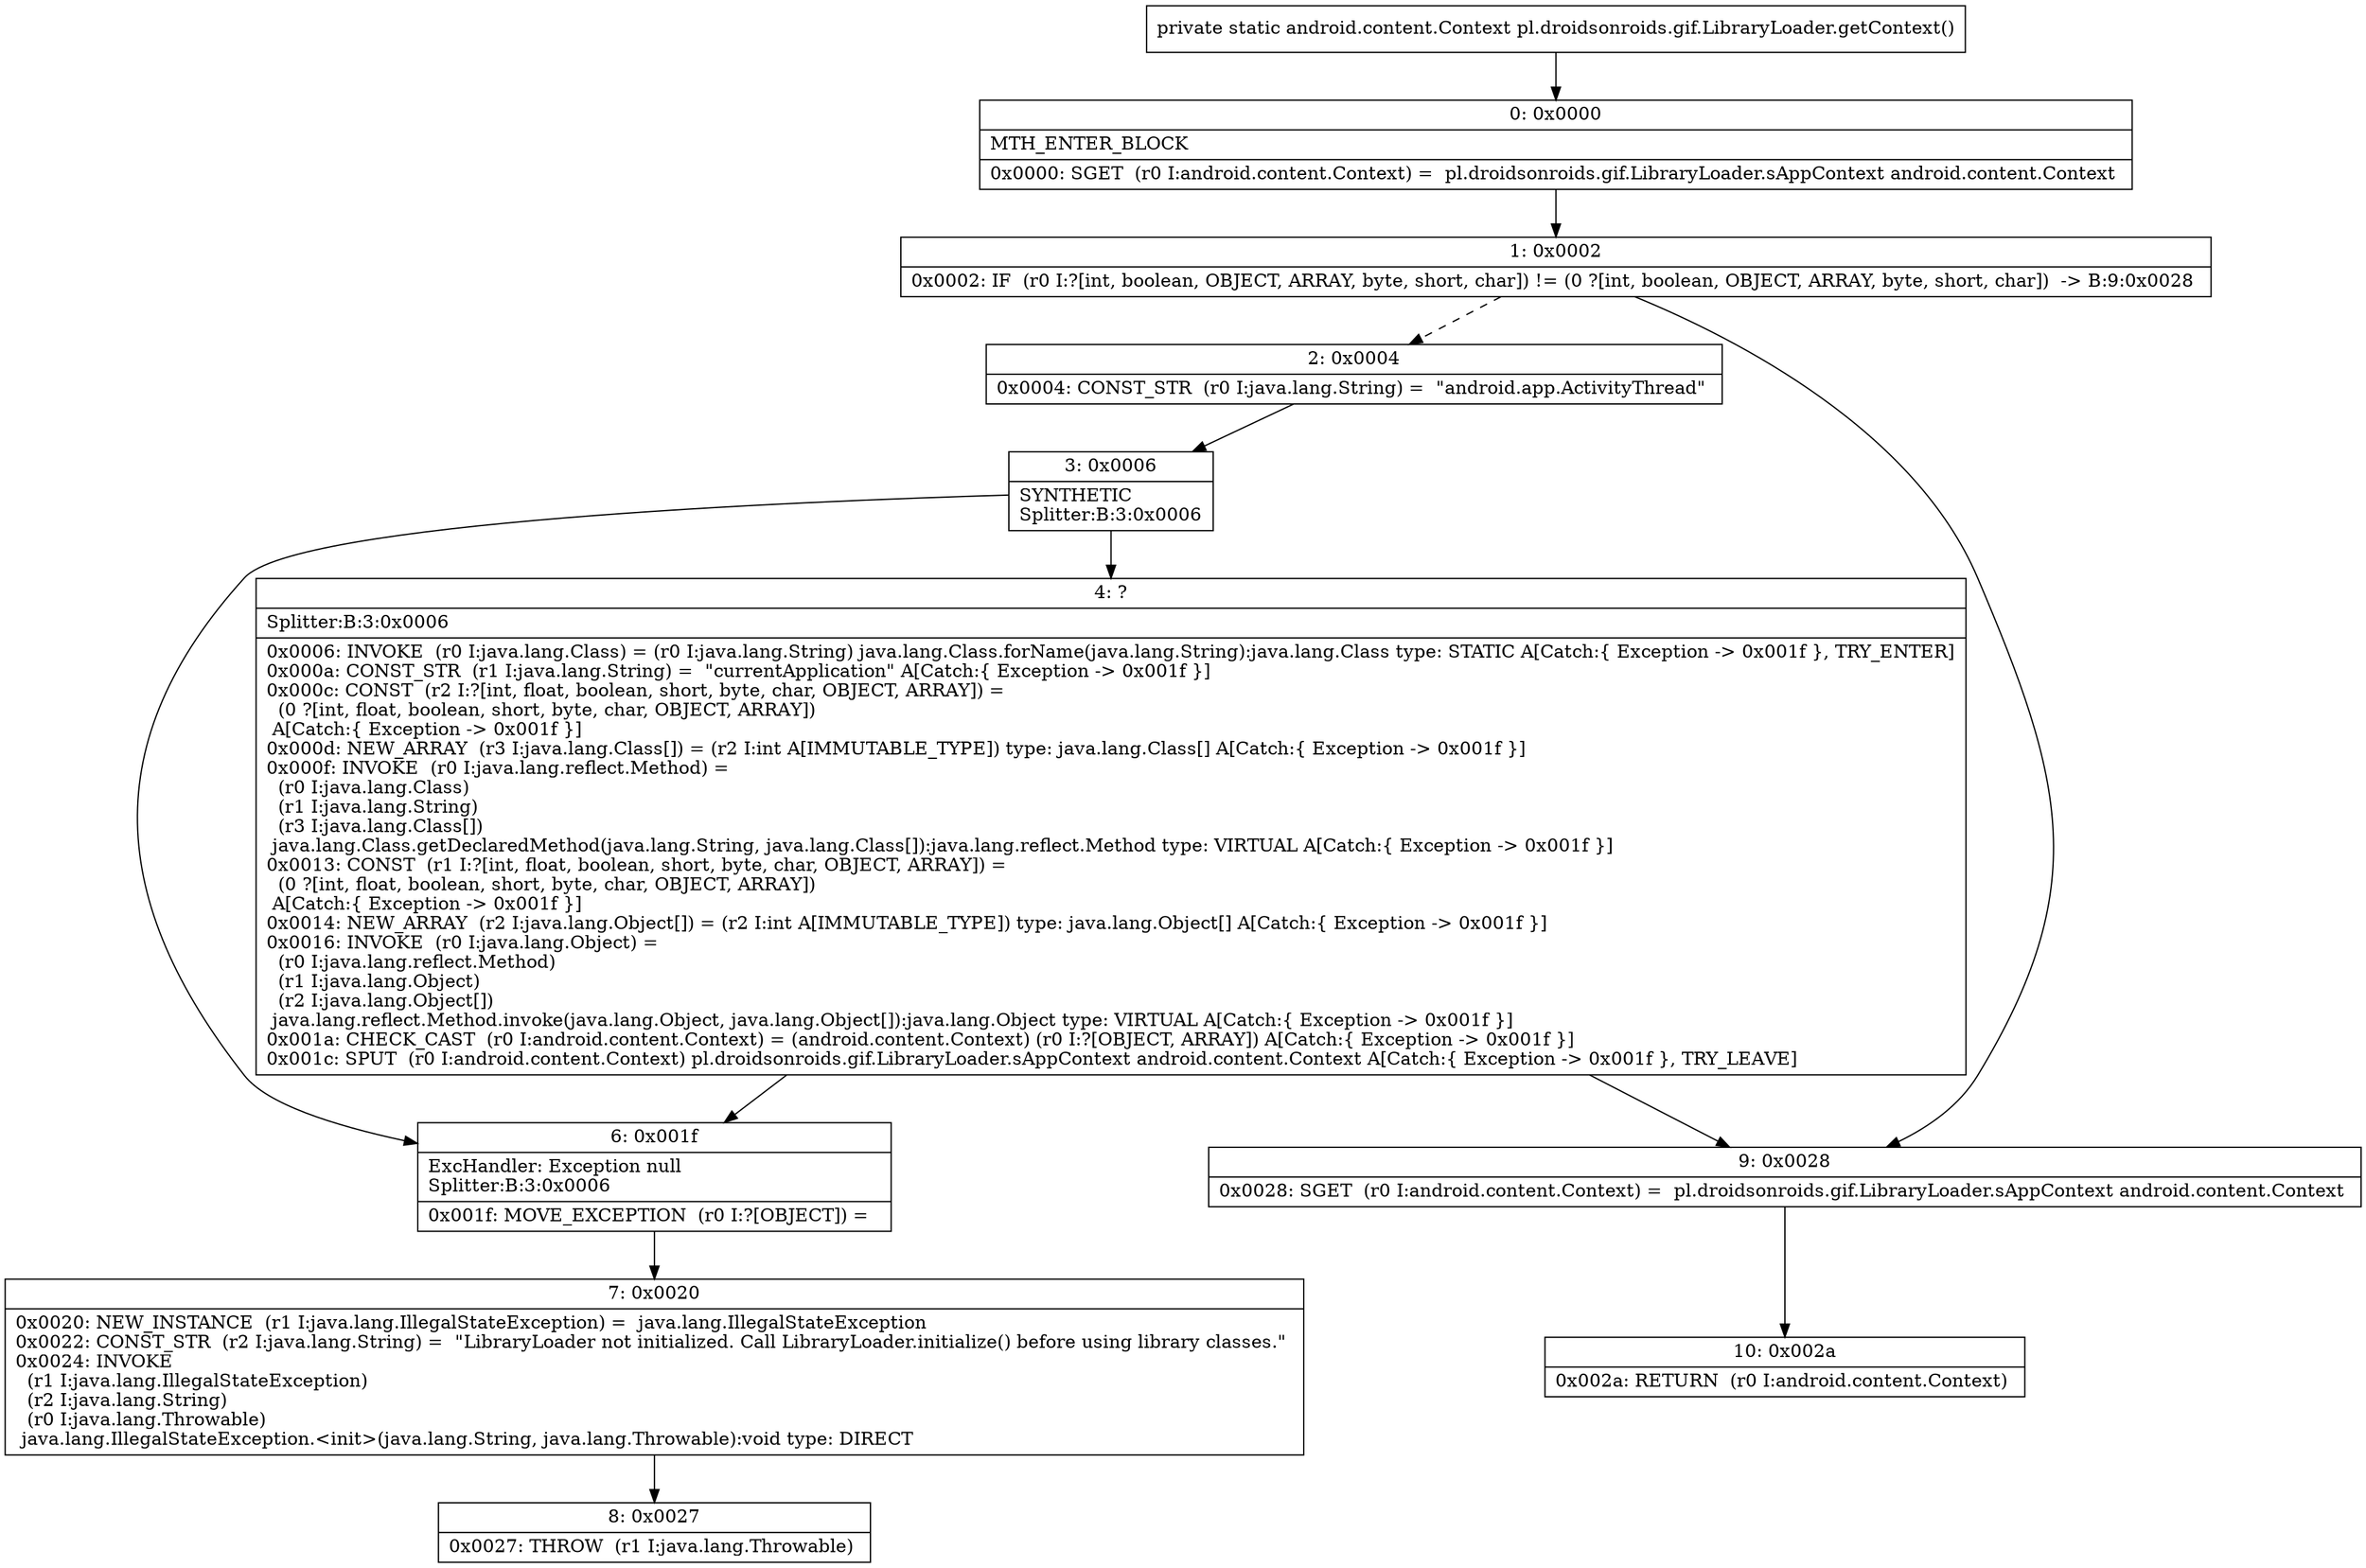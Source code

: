 digraph "CFG forpl.droidsonroids.gif.LibraryLoader.getContext()Landroid\/content\/Context;" {
Node_0 [shape=record,label="{0\:\ 0x0000|MTH_ENTER_BLOCK\l|0x0000: SGET  (r0 I:android.content.Context) =  pl.droidsonroids.gif.LibraryLoader.sAppContext android.content.Context \l}"];
Node_1 [shape=record,label="{1\:\ 0x0002|0x0002: IF  (r0 I:?[int, boolean, OBJECT, ARRAY, byte, short, char]) != (0 ?[int, boolean, OBJECT, ARRAY, byte, short, char])  \-\> B:9:0x0028 \l}"];
Node_2 [shape=record,label="{2\:\ 0x0004|0x0004: CONST_STR  (r0 I:java.lang.String) =  \"android.app.ActivityThread\" \l}"];
Node_3 [shape=record,label="{3\:\ 0x0006|SYNTHETIC\lSplitter:B:3:0x0006\l}"];
Node_4 [shape=record,label="{4\:\ ?|Splitter:B:3:0x0006\l|0x0006: INVOKE  (r0 I:java.lang.Class) = (r0 I:java.lang.String) java.lang.Class.forName(java.lang.String):java.lang.Class type: STATIC A[Catch:\{ Exception \-\> 0x001f \}, TRY_ENTER]\l0x000a: CONST_STR  (r1 I:java.lang.String) =  \"currentApplication\" A[Catch:\{ Exception \-\> 0x001f \}]\l0x000c: CONST  (r2 I:?[int, float, boolean, short, byte, char, OBJECT, ARRAY]) = \l  (0 ?[int, float, boolean, short, byte, char, OBJECT, ARRAY])\l A[Catch:\{ Exception \-\> 0x001f \}]\l0x000d: NEW_ARRAY  (r3 I:java.lang.Class[]) = (r2 I:int A[IMMUTABLE_TYPE]) type: java.lang.Class[] A[Catch:\{ Exception \-\> 0x001f \}]\l0x000f: INVOKE  (r0 I:java.lang.reflect.Method) = \l  (r0 I:java.lang.Class)\l  (r1 I:java.lang.String)\l  (r3 I:java.lang.Class[])\l java.lang.Class.getDeclaredMethod(java.lang.String, java.lang.Class[]):java.lang.reflect.Method type: VIRTUAL A[Catch:\{ Exception \-\> 0x001f \}]\l0x0013: CONST  (r1 I:?[int, float, boolean, short, byte, char, OBJECT, ARRAY]) = \l  (0 ?[int, float, boolean, short, byte, char, OBJECT, ARRAY])\l A[Catch:\{ Exception \-\> 0x001f \}]\l0x0014: NEW_ARRAY  (r2 I:java.lang.Object[]) = (r2 I:int A[IMMUTABLE_TYPE]) type: java.lang.Object[] A[Catch:\{ Exception \-\> 0x001f \}]\l0x0016: INVOKE  (r0 I:java.lang.Object) = \l  (r0 I:java.lang.reflect.Method)\l  (r1 I:java.lang.Object)\l  (r2 I:java.lang.Object[])\l java.lang.reflect.Method.invoke(java.lang.Object, java.lang.Object[]):java.lang.Object type: VIRTUAL A[Catch:\{ Exception \-\> 0x001f \}]\l0x001a: CHECK_CAST  (r0 I:android.content.Context) = (android.content.Context) (r0 I:?[OBJECT, ARRAY]) A[Catch:\{ Exception \-\> 0x001f \}]\l0x001c: SPUT  (r0 I:android.content.Context) pl.droidsonroids.gif.LibraryLoader.sAppContext android.content.Context A[Catch:\{ Exception \-\> 0x001f \}, TRY_LEAVE]\l}"];
Node_6 [shape=record,label="{6\:\ 0x001f|ExcHandler: Exception null\lSplitter:B:3:0x0006\l|0x001f: MOVE_EXCEPTION  (r0 I:?[OBJECT]) =  \l}"];
Node_7 [shape=record,label="{7\:\ 0x0020|0x0020: NEW_INSTANCE  (r1 I:java.lang.IllegalStateException) =  java.lang.IllegalStateException \l0x0022: CONST_STR  (r2 I:java.lang.String) =  \"LibraryLoader not initialized. Call LibraryLoader.initialize() before using library classes.\" \l0x0024: INVOKE  \l  (r1 I:java.lang.IllegalStateException)\l  (r2 I:java.lang.String)\l  (r0 I:java.lang.Throwable)\l java.lang.IllegalStateException.\<init\>(java.lang.String, java.lang.Throwable):void type: DIRECT \l}"];
Node_8 [shape=record,label="{8\:\ 0x0027|0x0027: THROW  (r1 I:java.lang.Throwable) \l}"];
Node_9 [shape=record,label="{9\:\ 0x0028|0x0028: SGET  (r0 I:android.content.Context) =  pl.droidsonroids.gif.LibraryLoader.sAppContext android.content.Context \l}"];
Node_10 [shape=record,label="{10\:\ 0x002a|0x002a: RETURN  (r0 I:android.content.Context) \l}"];
MethodNode[shape=record,label="{private static android.content.Context pl.droidsonroids.gif.LibraryLoader.getContext() }"];
MethodNode -> Node_0;
Node_0 -> Node_1;
Node_1 -> Node_2[style=dashed];
Node_1 -> Node_9;
Node_2 -> Node_3;
Node_3 -> Node_4;
Node_3 -> Node_6;
Node_4 -> Node_6;
Node_4 -> Node_9;
Node_6 -> Node_7;
Node_7 -> Node_8;
Node_9 -> Node_10;
}


